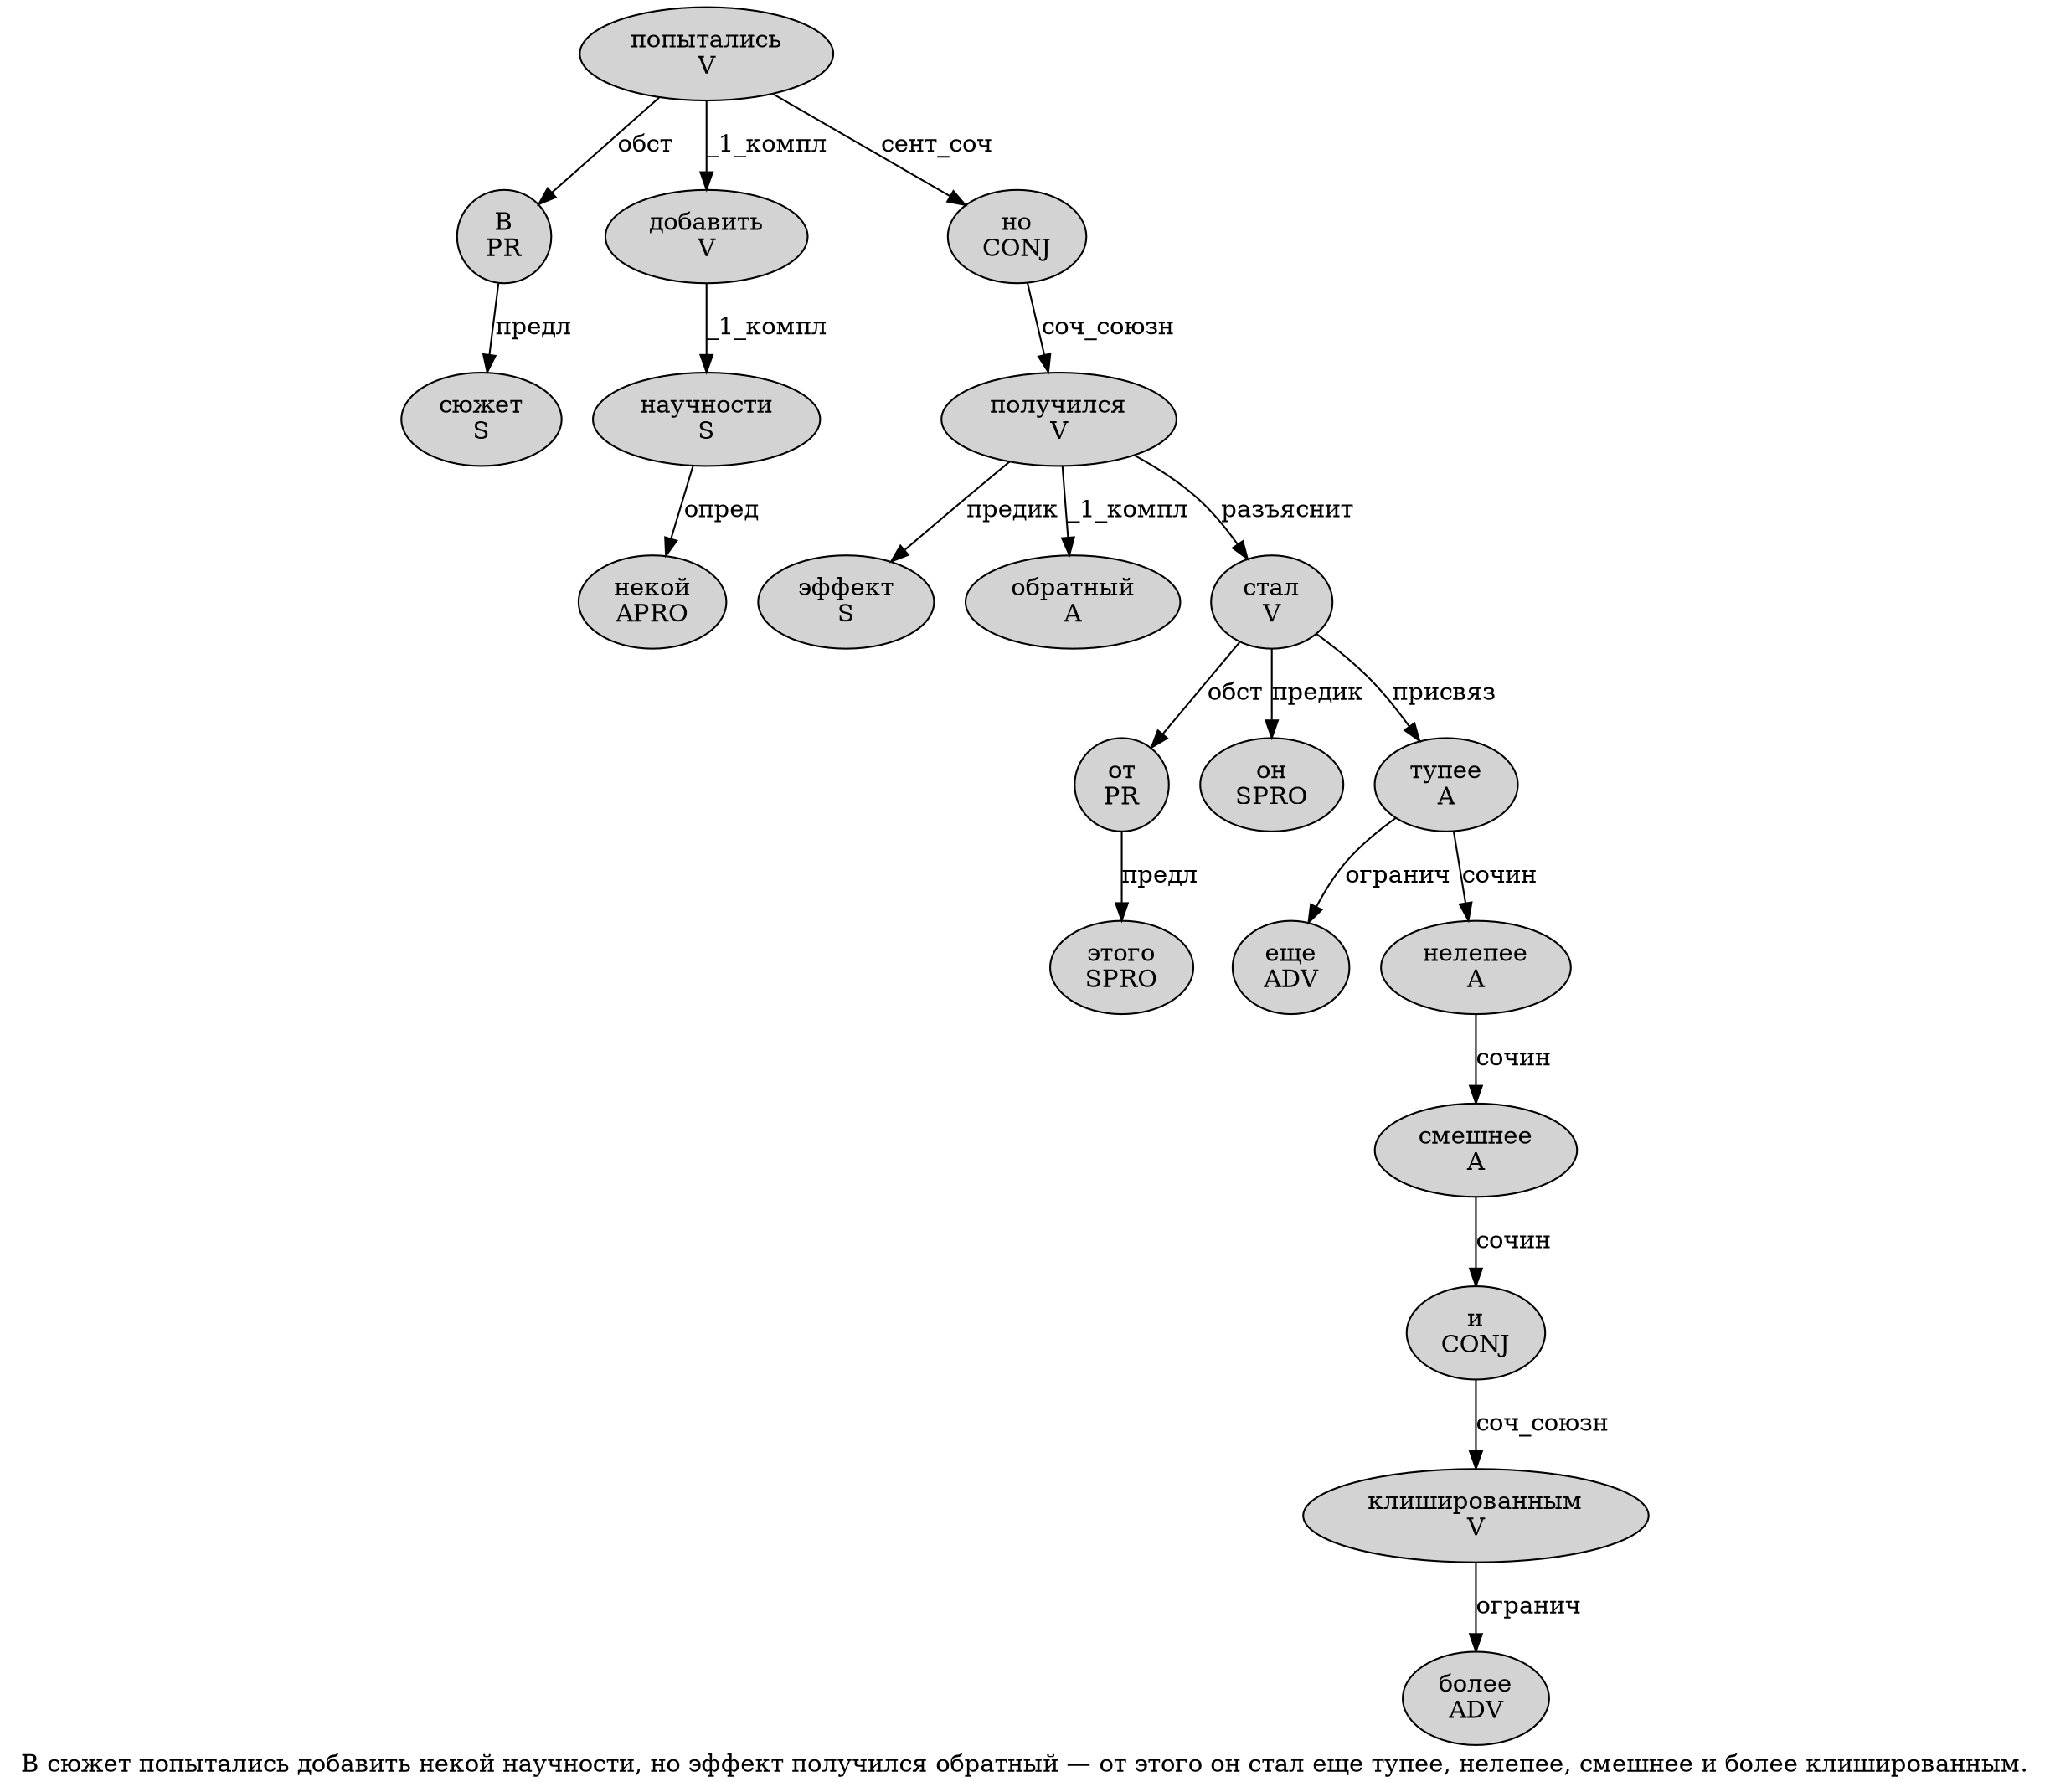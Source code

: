 digraph SENTENCE_4809 {
	graph [label="В сюжет попытались добавить некой научности, но эффект получился обратный — от этого он стал еще тупее, нелепее, смешнее и более клишированным."]
	node [style=filled]
		0 [label="В
PR" color="" fillcolor=lightgray penwidth=1 shape=ellipse]
		1 [label="сюжет
S" color="" fillcolor=lightgray penwidth=1 shape=ellipse]
		2 [label="попытались
V" color="" fillcolor=lightgray penwidth=1 shape=ellipse]
		3 [label="добавить
V" color="" fillcolor=lightgray penwidth=1 shape=ellipse]
		4 [label="некой
APRO" color="" fillcolor=lightgray penwidth=1 shape=ellipse]
		5 [label="научности
S" color="" fillcolor=lightgray penwidth=1 shape=ellipse]
		7 [label="но
CONJ" color="" fillcolor=lightgray penwidth=1 shape=ellipse]
		8 [label="эффект
S" color="" fillcolor=lightgray penwidth=1 shape=ellipse]
		9 [label="получился
V" color="" fillcolor=lightgray penwidth=1 shape=ellipse]
		10 [label="обратный
A" color="" fillcolor=lightgray penwidth=1 shape=ellipse]
		12 [label="от
PR" color="" fillcolor=lightgray penwidth=1 shape=ellipse]
		13 [label="этого
SPRO" color="" fillcolor=lightgray penwidth=1 shape=ellipse]
		14 [label="он
SPRO" color="" fillcolor=lightgray penwidth=1 shape=ellipse]
		15 [label="стал
V" color="" fillcolor=lightgray penwidth=1 shape=ellipse]
		16 [label="еще
ADV" color="" fillcolor=lightgray penwidth=1 shape=ellipse]
		17 [label="тупее
A" color="" fillcolor=lightgray penwidth=1 shape=ellipse]
		19 [label="нелепее
A" color="" fillcolor=lightgray penwidth=1 shape=ellipse]
		21 [label="смешнее
A" color="" fillcolor=lightgray penwidth=1 shape=ellipse]
		22 [label="и
CONJ" color="" fillcolor=lightgray penwidth=1 shape=ellipse]
		23 [label="более
ADV" color="" fillcolor=lightgray penwidth=1 shape=ellipse]
		24 [label="клишированным
V" color="" fillcolor=lightgray penwidth=1 shape=ellipse]
			0 -> 1 [label="предл"]
			2 -> 0 [label="обст"]
			2 -> 3 [label="_1_компл"]
			2 -> 7 [label="сент_соч"]
			21 -> 22 [label="сочин"]
			22 -> 24 [label="соч_союзн"]
			7 -> 9 [label="соч_союзн"]
			17 -> 16 [label="огранич"]
			17 -> 19 [label="сочин"]
			24 -> 23 [label="огранич"]
			5 -> 4 [label="опред"]
			19 -> 21 [label="сочин"]
			12 -> 13 [label="предл"]
			15 -> 12 [label="обст"]
			15 -> 14 [label="предик"]
			15 -> 17 [label="присвяз"]
			9 -> 8 [label="предик"]
			9 -> 10 [label="_1_компл"]
			9 -> 15 [label="разъяснит"]
			3 -> 5 [label="_1_компл"]
}